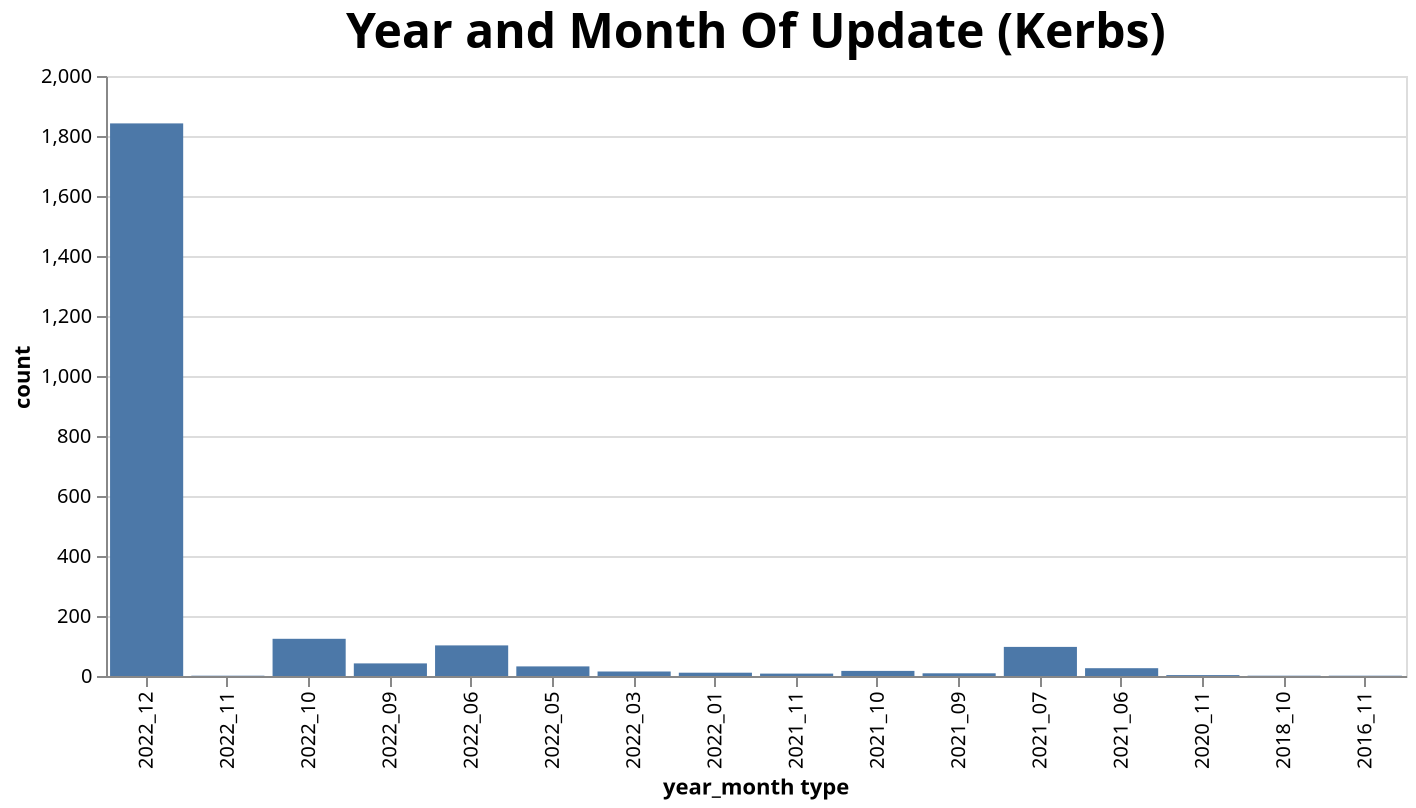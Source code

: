 {
  "config": {
    "view": {
      "continuousWidth": 300,
      "continuousHeight": 300
    },
    "title": {
      "fontSize": 24
    }
  },
  "data": {
    "name": "data-9a24462f5d3deb2fc5793fccd075361b"
  },
  "mark": {
    "type": "bar"
  },
  "encoding": {
    "tooltip": [
      {
        "field": "percent",
        "type": "nominal"
      }
    ],
    "x": {
      "field": "year_month type",
      "sort": "-x",
      "type": "nominal"
    },
    "y": {
      "field": "count",
      "type": "quantitative"
    }
  },
  "height": 300,
  "params": [
    {
      "name": "param_16",
      "select": {
        "type": "interval",
        "encodings": [
          "x",
          "y"
        ]
      },
      "bind": "scales"
    }
  ],
  "title": "Year and Month Of Update (Kerbs)",
  "width": 650,
  "$schema": "https://vega.github.io/schema/vega-lite/v5.json",
  "datasets": {
    "data-9a24462f5d3deb2fc5793fccd075361b": [
      {
        "year_month type": "2022_12",
        "count": 1842,
        "percent": "79.02%"
      },
      {
        "year_month type": "2022_10",
        "count": 124,
        "percent": "5.32%"
      },
      {
        "year_month type": "2022_06",
        "count": 102,
        "percent": "4.38%"
      },
      {
        "year_month type": "2021_07",
        "count": 97,
        "percent": "4.16%"
      },
      {
        "year_month type": "2022_09",
        "count": 42,
        "percent": "1.8%"
      },
      {
        "year_month type": "2022_05",
        "count": 32,
        "percent": "1.37%"
      },
      {
        "year_month type": "2021_06",
        "count": 26,
        "percent": "1.12%"
      },
      {
        "year_month type": "2021_10",
        "count": 17,
        "percent": "0.73%"
      },
      {
        "year_month type": "2022_03",
        "count": 15,
        "percent": "0.64%"
      },
      {
        "year_month type": "2022_01",
        "count": 11,
        "percent": "0.47%"
      },
      {
        "year_month type": "2021_09",
        "count": 9,
        "percent": "0.39%"
      },
      {
        "year_month type": "2021_11",
        "count": 8,
        "percent": "0.34%"
      },
      {
        "year_month type": "2020_11",
        "count": 3,
        "percent": "0.13%"
      },
      {
        "year_month type": "2016_11",
        "count": 1,
        "percent": "0.04%"
      },
      {
        "year_month type": "2018_10",
        "count": 1,
        "percent": "0.04%"
      },
      {
        "year_month type": "2022_11",
        "count": 1,
        "percent": "0.04%"
      }
    ]
  }
}